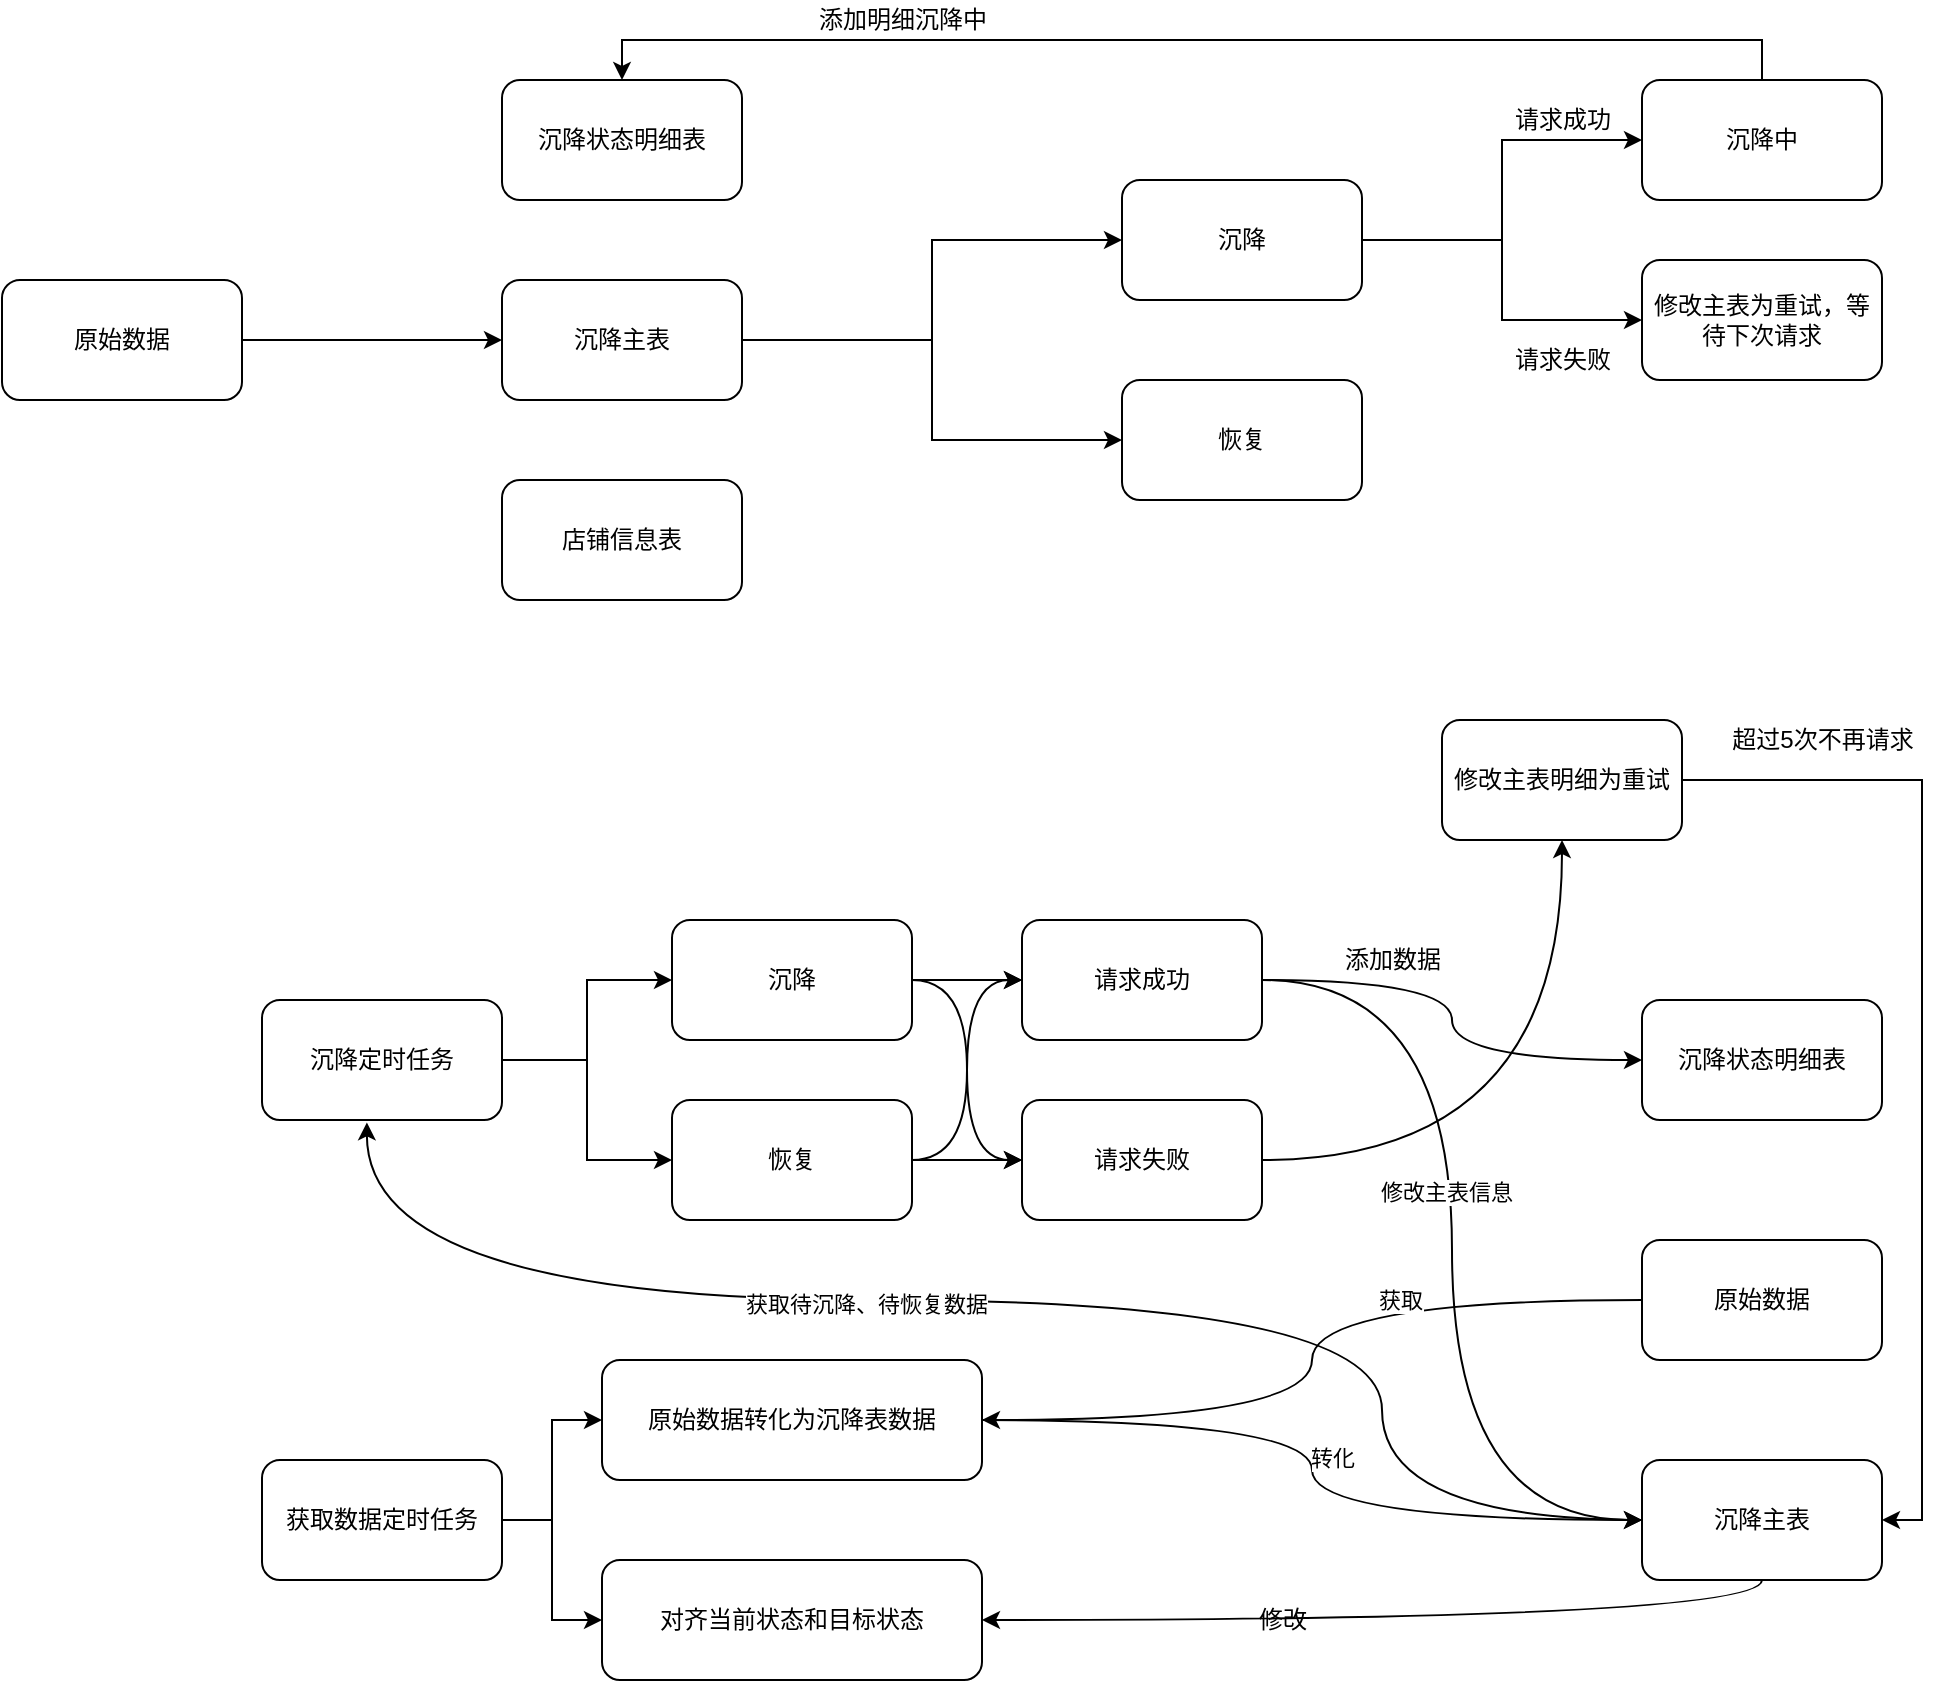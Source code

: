 <mxfile version="15.5.1" type="github">
  <diagram id="Smptr2kGXRFBfZywhJkj" name="第 1 页">
    <mxGraphModel dx="1038" dy="556" grid="1" gridSize="10" guides="1" tooltips="1" connect="1" arrows="1" fold="1" page="1" pageScale="1" pageWidth="3300" pageHeight="4681" math="0" shadow="0">
      <root>
        <mxCell id="0" />
        <mxCell id="1" parent="0" />
        <mxCell id="4J3t695HHLVWcGbC1BqP-3" value="" style="edgeStyle=orthogonalEdgeStyle;rounded=0;orthogonalLoop=1;jettySize=auto;html=1;" edge="1" parent="1" source="4J3t695HHLVWcGbC1BqP-1" target="4J3t695HHLVWcGbC1BqP-2">
          <mxGeometry relative="1" as="geometry" />
        </mxCell>
        <mxCell id="4J3t695HHLVWcGbC1BqP-1" value="原始数据" style="rounded=1;whiteSpace=wrap;html=1;" vertex="1" parent="1">
          <mxGeometry x="40" y="180" width="120" height="60" as="geometry" />
        </mxCell>
        <mxCell id="4J3t695HHLVWcGbC1BqP-4" value="店铺信息表" style="rounded=1;whiteSpace=wrap;html=1;" vertex="1" parent="1">
          <mxGeometry x="290" y="280" width="120" height="60" as="geometry" />
        </mxCell>
        <mxCell id="4J3t695HHLVWcGbC1BqP-5" value="沉降状态明细表" style="rounded=1;whiteSpace=wrap;html=1;" vertex="1" parent="1">
          <mxGeometry x="290" y="80" width="120" height="60" as="geometry" />
        </mxCell>
        <mxCell id="4J3t695HHLVWcGbC1BqP-31" style="edgeStyle=orthogonalEdgeStyle;rounded=0;orthogonalLoop=1;jettySize=auto;html=1;exitX=1;exitY=0.5;exitDx=0;exitDy=0;" edge="1" parent="1" source="4J3t695HHLVWcGbC1BqP-6" target="4J3t695HHLVWcGbC1BqP-29">
          <mxGeometry relative="1" as="geometry">
            <Array as="points">
              <mxPoint x="790" y="160" />
              <mxPoint x="790" y="110" />
            </Array>
          </mxGeometry>
        </mxCell>
        <mxCell id="4J3t695HHLVWcGbC1BqP-38" style="edgeStyle=orthogonalEdgeStyle;rounded=0;orthogonalLoop=1;jettySize=auto;html=1;exitX=1;exitY=0.5;exitDx=0;exitDy=0;entryX=0;entryY=0.5;entryDx=0;entryDy=0;" edge="1" parent="1" source="4J3t695HHLVWcGbC1BqP-6" target="4J3t695HHLVWcGbC1BqP-26">
          <mxGeometry relative="1" as="geometry" />
        </mxCell>
        <mxCell id="4J3t695HHLVWcGbC1BqP-6" value="沉降" style="rounded=1;whiteSpace=wrap;html=1;" vertex="1" parent="1">
          <mxGeometry x="600" y="130" width="120" height="60" as="geometry" />
        </mxCell>
        <mxCell id="4J3t695HHLVWcGbC1BqP-22" style="edgeStyle=orthogonalEdgeStyle;rounded=0;orthogonalLoop=1;jettySize=auto;html=1;exitX=1;exitY=0.5;exitDx=0;exitDy=0;entryX=0;entryY=0.5;entryDx=0;entryDy=0;" edge="1" parent="1" source="4J3t695HHLVWcGbC1BqP-2" target="4J3t695HHLVWcGbC1BqP-6">
          <mxGeometry relative="1" as="geometry" />
        </mxCell>
        <mxCell id="4J3t695HHLVWcGbC1BqP-23" style="edgeStyle=orthogonalEdgeStyle;rounded=0;orthogonalLoop=1;jettySize=auto;html=1;exitX=1;exitY=0.5;exitDx=0;exitDy=0;entryX=0;entryY=0.5;entryDx=0;entryDy=0;" edge="1" parent="1" source="4J3t695HHLVWcGbC1BqP-2" target="4J3t695HHLVWcGbC1BqP-7">
          <mxGeometry relative="1" as="geometry" />
        </mxCell>
        <mxCell id="4J3t695HHLVWcGbC1BqP-2" value="沉降主表" style="rounded=1;whiteSpace=wrap;html=1;" vertex="1" parent="1">
          <mxGeometry x="290" y="180" width="120" height="60" as="geometry" />
        </mxCell>
        <mxCell id="4J3t695HHLVWcGbC1BqP-7" value="恢复" style="rounded=1;whiteSpace=wrap;html=1;" vertex="1" parent="1">
          <mxGeometry x="600" y="230" width="120" height="60" as="geometry" />
        </mxCell>
        <mxCell id="4J3t695HHLVWcGbC1BqP-26" value="修改主表为重试，等待下次请求" style="rounded=1;whiteSpace=wrap;html=1;" vertex="1" parent="1">
          <mxGeometry x="860" y="170" width="120" height="60" as="geometry" />
        </mxCell>
        <mxCell id="4J3t695HHLVWcGbC1BqP-34" style="edgeStyle=orthogonalEdgeStyle;rounded=0;orthogonalLoop=1;jettySize=auto;html=1;exitX=0.5;exitY=0;exitDx=0;exitDy=0;entryX=0.5;entryY=0;entryDx=0;entryDy=0;" edge="1" parent="1" source="4J3t695HHLVWcGbC1BqP-29" target="4J3t695HHLVWcGbC1BqP-5">
          <mxGeometry relative="1" as="geometry" />
        </mxCell>
        <mxCell id="4J3t695HHLVWcGbC1BqP-29" value="沉降中" style="rounded=1;whiteSpace=wrap;html=1;" vertex="1" parent="1">
          <mxGeometry x="860" y="80" width="120" height="60" as="geometry" />
        </mxCell>
        <mxCell id="4J3t695HHLVWcGbC1BqP-32" value="请求成功" style="text;html=1;align=center;verticalAlign=middle;resizable=0;points=[];autosize=1;strokeColor=none;fillColor=none;" vertex="1" parent="1">
          <mxGeometry x="790" y="90" width="60" height="20" as="geometry" />
        </mxCell>
        <mxCell id="4J3t695HHLVWcGbC1BqP-35" value="添加明细沉降中" style="text;html=1;align=center;verticalAlign=middle;resizable=0;points=[];autosize=1;strokeColor=none;fillColor=none;" vertex="1" parent="1">
          <mxGeometry x="440" y="40" width="100" height="20" as="geometry" />
        </mxCell>
        <mxCell id="4J3t695HHLVWcGbC1BqP-39" value="请求失败" style="text;html=1;align=center;verticalAlign=middle;resizable=0;points=[];autosize=1;strokeColor=none;fillColor=none;" vertex="1" parent="1">
          <mxGeometry x="790" y="210" width="60" height="20" as="geometry" />
        </mxCell>
        <mxCell id="4J3t695HHLVWcGbC1BqP-68" style="edgeStyle=orthogonalEdgeStyle;rounded=0;orthogonalLoop=1;jettySize=auto;html=1;exitX=1;exitY=0.5;exitDx=0;exitDy=0;entryX=0;entryY=0.5;entryDx=0;entryDy=0;" edge="1" parent="1" source="4J3t695HHLVWcGbC1BqP-40" target="4J3t695HHLVWcGbC1BqP-41">
          <mxGeometry relative="1" as="geometry" />
        </mxCell>
        <mxCell id="4J3t695HHLVWcGbC1BqP-69" style="edgeStyle=orthogonalEdgeStyle;rounded=0;orthogonalLoop=1;jettySize=auto;html=1;exitX=1;exitY=0.5;exitDx=0;exitDy=0;entryX=0;entryY=0.5;entryDx=0;entryDy=0;" edge="1" parent="1" source="4J3t695HHLVWcGbC1BqP-40" target="4J3t695HHLVWcGbC1BqP-42">
          <mxGeometry relative="1" as="geometry" />
        </mxCell>
        <mxCell id="4J3t695HHLVWcGbC1BqP-40" value="沉降定时任务" style="rounded=1;whiteSpace=wrap;html=1;" vertex="1" parent="1">
          <mxGeometry x="170" y="540" width="120" height="60" as="geometry" />
        </mxCell>
        <mxCell id="4J3t695HHLVWcGbC1BqP-78" style="edgeStyle=orthogonalEdgeStyle;curved=1;rounded=0;orthogonalLoop=1;jettySize=auto;html=1;exitX=1;exitY=0.5;exitDx=0;exitDy=0;entryX=0;entryY=0.5;entryDx=0;entryDy=0;" edge="1" parent="1" source="4J3t695HHLVWcGbC1BqP-41" target="4J3t695HHLVWcGbC1BqP-76">
          <mxGeometry relative="1" as="geometry" />
        </mxCell>
        <mxCell id="4J3t695HHLVWcGbC1BqP-79" style="edgeStyle=orthogonalEdgeStyle;curved=1;rounded=0;orthogonalLoop=1;jettySize=auto;html=1;exitX=1;exitY=0.5;exitDx=0;exitDy=0;entryX=0;entryY=0.5;entryDx=0;entryDy=0;" edge="1" parent="1" source="4J3t695HHLVWcGbC1BqP-41" target="4J3t695HHLVWcGbC1BqP-77">
          <mxGeometry relative="1" as="geometry" />
        </mxCell>
        <mxCell id="4J3t695HHLVWcGbC1BqP-41" value="沉降" style="rounded=1;whiteSpace=wrap;html=1;" vertex="1" parent="1">
          <mxGeometry x="375" y="500" width="120" height="60" as="geometry" />
        </mxCell>
        <mxCell id="4J3t695HHLVWcGbC1BqP-80" style="edgeStyle=orthogonalEdgeStyle;curved=1;rounded=0;orthogonalLoop=1;jettySize=auto;html=1;exitX=1;exitY=0.5;exitDx=0;exitDy=0;entryX=0;entryY=0.5;entryDx=0;entryDy=0;" edge="1" parent="1" source="4J3t695HHLVWcGbC1BqP-42" target="4J3t695HHLVWcGbC1BqP-76">
          <mxGeometry relative="1" as="geometry" />
        </mxCell>
        <mxCell id="4J3t695HHLVWcGbC1BqP-81" style="edgeStyle=orthogonalEdgeStyle;curved=1;rounded=0;orthogonalLoop=1;jettySize=auto;html=1;exitX=1;exitY=0.5;exitDx=0;exitDy=0;entryX=0;entryY=0.5;entryDx=0;entryDy=0;" edge="1" parent="1" source="4J3t695HHLVWcGbC1BqP-42" target="4J3t695HHLVWcGbC1BqP-77">
          <mxGeometry relative="1" as="geometry" />
        </mxCell>
        <mxCell id="4J3t695HHLVWcGbC1BqP-42" value="恢复" style="rounded=1;whiteSpace=wrap;html=1;" vertex="1" parent="1">
          <mxGeometry x="375" y="590" width="120" height="60" as="geometry" />
        </mxCell>
        <mxCell id="4J3t695HHLVWcGbC1BqP-46" style="edgeStyle=orthogonalEdgeStyle;rounded=0;orthogonalLoop=1;jettySize=auto;html=1;exitX=1;exitY=0.5;exitDx=0;exitDy=0;entryX=0;entryY=0.5;entryDx=0;entryDy=0;" edge="1" parent="1" source="4J3t695HHLVWcGbC1BqP-43" target="4J3t695HHLVWcGbC1BqP-44">
          <mxGeometry relative="1" as="geometry" />
        </mxCell>
        <mxCell id="4J3t695HHLVWcGbC1BqP-47" style="edgeStyle=orthogonalEdgeStyle;rounded=0;orthogonalLoop=1;jettySize=auto;html=1;exitX=1;exitY=0.5;exitDx=0;exitDy=0;" edge="1" parent="1" source="4J3t695HHLVWcGbC1BqP-43" target="4J3t695HHLVWcGbC1BqP-45">
          <mxGeometry relative="1" as="geometry" />
        </mxCell>
        <mxCell id="4J3t695HHLVWcGbC1BqP-43" value="获取数据定时任务" style="rounded=1;whiteSpace=wrap;html=1;" vertex="1" parent="1">
          <mxGeometry x="170" y="770" width="120" height="60" as="geometry" />
        </mxCell>
        <mxCell id="4J3t695HHLVWcGbC1BqP-52" style="rounded=0;orthogonalLoop=1;jettySize=auto;html=1;exitX=1;exitY=0.5;exitDx=0;exitDy=0;entryX=0;entryY=0.5;entryDx=0;entryDy=0;edgeStyle=orthogonalEdgeStyle;curved=1;" edge="1" parent="1" source="4J3t695HHLVWcGbC1BqP-44" target="4J3t695HHLVWcGbC1BqP-50">
          <mxGeometry relative="1" as="geometry" />
        </mxCell>
        <mxCell id="4J3t695HHLVWcGbC1BqP-56" value="转化" style="edgeLabel;html=1;align=center;verticalAlign=middle;resizable=0;points=[];" vertex="1" connectable="0" parent="4J3t695HHLVWcGbC1BqP-52">
          <mxGeometry x="-0.108" y="-4" relative="1" as="geometry">
            <mxPoint x="14" y="14" as="offset" />
          </mxGeometry>
        </mxCell>
        <mxCell id="4J3t695HHLVWcGbC1BqP-44" value="原始数据转化为沉降表数据" style="rounded=1;whiteSpace=wrap;html=1;" vertex="1" parent="1">
          <mxGeometry x="340" y="720" width="190" height="60" as="geometry" />
        </mxCell>
        <mxCell id="4J3t695HHLVWcGbC1BqP-45" value="对齐当前状态和目标状态" style="rounded=1;whiteSpace=wrap;html=1;" vertex="1" parent="1">
          <mxGeometry x="340" y="820" width="190" height="60" as="geometry" />
        </mxCell>
        <mxCell id="4J3t695HHLVWcGbC1BqP-51" style="rounded=0;orthogonalLoop=1;jettySize=auto;html=1;exitX=0;exitY=0.5;exitDx=0;exitDy=0;entryX=1;entryY=0.5;entryDx=0;entryDy=0;edgeStyle=orthogonalEdgeStyle;curved=1;" edge="1" parent="1" source="4J3t695HHLVWcGbC1BqP-49" target="4J3t695HHLVWcGbC1BqP-44">
          <mxGeometry relative="1" as="geometry" />
        </mxCell>
        <mxCell id="4J3t695HHLVWcGbC1BqP-55" value="获取" style="edgeLabel;html=1;align=center;verticalAlign=middle;resizable=0;points=[];" vertex="1" connectable="0" parent="4J3t695HHLVWcGbC1BqP-51">
          <mxGeometry x="-0.377" relative="1" as="geometry">
            <mxPoint as="offset" />
          </mxGeometry>
        </mxCell>
        <mxCell id="4J3t695HHLVWcGbC1BqP-49" value="原始数据" style="rounded=1;whiteSpace=wrap;html=1;" vertex="1" parent="1">
          <mxGeometry x="860" y="660" width="120" height="60" as="geometry" />
        </mxCell>
        <mxCell id="4J3t695HHLVWcGbC1BqP-54" style="edgeStyle=orthogonalEdgeStyle;rounded=0;orthogonalLoop=1;jettySize=auto;html=1;exitX=0;exitY=0.5;exitDx=0;exitDy=0;entryX=0.437;entryY=1.02;entryDx=0;entryDy=0;entryPerimeter=0;curved=1;" edge="1" parent="1" source="4J3t695HHLVWcGbC1BqP-50" target="4J3t695HHLVWcGbC1BqP-40">
          <mxGeometry relative="1" as="geometry">
            <Array as="points">
              <mxPoint x="730" y="800" />
              <mxPoint x="730" y="690" />
              <mxPoint x="222" y="690" />
            </Array>
          </mxGeometry>
        </mxCell>
        <mxCell id="4J3t695HHLVWcGbC1BqP-58" value="获取待沉降、待恢复数据" style="edgeLabel;html=1;align=center;verticalAlign=middle;resizable=0;points=[];" vertex="1" connectable="0" parent="4J3t695HHLVWcGbC1BqP-54">
          <mxGeometry x="0.191" y="2" relative="1" as="geometry">
            <mxPoint as="offset" />
          </mxGeometry>
        </mxCell>
        <mxCell id="4J3t695HHLVWcGbC1BqP-87" style="edgeStyle=orthogonalEdgeStyle;curved=1;rounded=0;orthogonalLoop=1;jettySize=auto;html=1;exitX=0.5;exitY=1;exitDx=0;exitDy=0;entryX=1;entryY=0.5;entryDx=0;entryDy=0;" edge="1" parent="1" source="4J3t695HHLVWcGbC1BqP-50" target="4J3t695HHLVWcGbC1BqP-45">
          <mxGeometry relative="1" as="geometry" />
        </mxCell>
        <mxCell id="4J3t695HHLVWcGbC1BqP-50" value="沉降主表" style="rounded=1;whiteSpace=wrap;html=1;" vertex="1" parent="1">
          <mxGeometry x="860" y="770" width="120" height="60" as="geometry" />
        </mxCell>
        <mxCell id="4J3t695HHLVWcGbC1BqP-65" style="edgeStyle=orthogonalEdgeStyle;rounded=0;orthogonalLoop=1;jettySize=auto;html=1;exitX=1;exitY=0.5;exitDx=0;exitDy=0;entryX=1;entryY=0.5;entryDx=0;entryDy=0;" edge="1" parent="1" source="4J3t695HHLVWcGbC1BqP-59" target="4J3t695HHLVWcGbC1BqP-50">
          <mxGeometry relative="1" as="geometry" />
        </mxCell>
        <mxCell id="4J3t695HHLVWcGbC1BqP-59" value="修改主表明细为重试" style="rounded=1;whiteSpace=wrap;html=1;" vertex="1" parent="1">
          <mxGeometry x="760" y="400" width="120" height="60" as="geometry" />
        </mxCell>
        <mxCell id="4J3t695HHLVWcGbC1BqP-60" value="沉降状态明细表" style="rounded=1;whiteSpace=wrap;html=1;" vertex="1" parent="1">
          <mxGeometry x="860" y="540" width="120" height="60" as="geometry" />
        </mxCell>
        <mxCell id="4J3t695HHLVWcGbC1BqP-67" value="修改" style="text;html=1;align=center;verticalAlign=middle;resizable=0;points=[];autosize=1;strokeColor=none;fillColor=none;" vertex="1" parent="1">
          <mxGeometry x="660" y="840" width="40" height="20" as="geometry" />
        </mxCell>
        <mxCell id="4J3t695HHLVWcGbC1BqP-85" style="edgeStyle=orthogonalEdgeStyle;curved=1;rounded=0;orthogonalLoop=1;jettySize=auto;html=1;exitX=1;exitY=0.5;exitDx=0;exitDy=0;" edge="1" parent="1" source="4J3t695HHLVWcGbC1BqP-76" target="4J3t695HHLVWcGbC1BqP-60">
          <mxGeometry relative="1" as="geometry" />
        </mxCell>
        <mxCell id="4J3t695HHLVWcGbC1BqP-88" style="edgeStyle=orthogonalEdgeStyle;curved=1;rounded=0;orthogonalLoop=1;jettySize=auto;html=1;exitX=1;exitY=0.5;exitDx=0;exitDy=0;entryX=0;entryY=0.5;entryDx=0;entryDy=0;" edge="1" parent="1" source="4J3t695HHLVWcGbC1BqP-76" target="4J3t695HHLVWcGbC1BqP-50">
          <mxGeometry relative="1" as="geometry" />
        </mxCell>
        <mxCell id="4J3t695HHLVWcGbC1BqP-89" value="修改主表信息" style="edgeLabel;html=1;align=center;verticalAlign=middle;resizable=0;points=[];" vertex="1" connectable="0" parent="4J3t695HHLVWcGbC1BqP-88">
          <mxGeometry x="-0.127" y="-3" relative="1" as="geometry">
            <mxPoint as="offset" />
          </mxGeometry>
        </mxCell>
        <mxCell id="4J3t695HHLVWcGbC1BqP-76" value="请求成功" style="rounded=1;whiteSpace=wrap;html=1;" vertex="1" parent="1">
          <mxGeometry x="550" y="500" width="120" height="60" as="geometry" />
        </mxCell>
        <mxCell id="4J3t695HHLVWcGbC1BqP-84" style="edgeStyle=orthogonalEdgeStyle;curved=1;rounded=0;orthogonalLoop=1;jettySize=auto;html=1;exitX=1;exitY=0.5;exitDx=0;exitDy=0;entryX=0.5;entryY=1;entryDx=0;entryDy=0;" edge="1" parent="1" source="4J3t695HHLVWcGbC1BqP-77" target="4J3t695HHLVWcGbC1BqP-59">
          <mxGeometry relative="1" as="geometry" />
        </mxCell>
        <mxCell id="4J3t695HHLVWcGbC1BqP-77" value="请求失败" style="rounded=1;whiteSpace=wrap;html=1;" vertex="1" parent="1">
          <mxGeometry x="550" y="590" width="120" height="60" as="geometry" />
        </mxCell>
        <mxCell id="4J3t695HHLVWcGbC1BqP-86" value="添加数据" style="text;html=1;align=center;verticalAlign=middle;resizable=0;points=[];autosize=1;strokeColor=none;fillColor=none;" vertex="1" parent="1">
          <mxGeometry x="705" y="510" width="60" height="20" as="geometry" />
        </mxCell>
        <mxCell id="4J3t695HHLVWcGbC1BqP-90" value="超过5次不再请求" style="text;html=1;align=center;verticalAlign=middle;resizable=0;points=[];autosize=1;strokeColor=none;fillColor=none;" vertex="1" parent="1">
          <mxGeometry x="895" y="400" width="110" height="20" as="geometry" />
        </mxCell>
      </root>
    </mxGraphModel>
  </diagram>
</mxfile>

